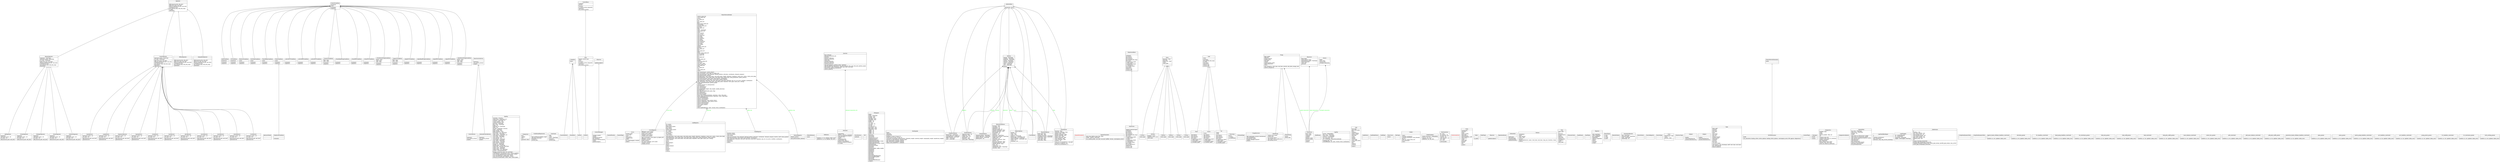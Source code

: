 digraph "classes_WNTR" {
charset="utf-8"
rankdir=BT
"0" [label="{AbsOperator|operation_enum : int\lstr_repn : str\l|diff_down(val_dict, der_dict)\loperation(val)\l}", shape="record"];
"1" [label="{AbstractModel|\l|}", shape="record"];
"2" [label="{AcosOperator|operation_enum : int\lstr_repn : str\l|diff_down(val_dict, der_dict)\loperation(val)\l}", shape="record"];
"3" [label="{AddOperator|operation\loperation_enum : int\lstr_repn : str\l|diff_down(val_dict, der_dict)\l}", shape="record"];
"4" [label="{AndCondition|backtrack\l|evaluate()\lrequires()\l}", shape="record"];
"5" [label="{AsinOperator|operation_enum : int\lstr_repn : str\l|diff_down(val_dict, der_dict)\loperation(val)\l}", shape="record"];
"6" [label="{AtanOperator|operation_enum : int\lstr_repn : str\l|diff_down(val_dict, der_dict)\loperation(val)\l}", shape="record"];
"7" [label="{BaseControlAction|\l|requires()\lrun_control_action()\ltarget()\l}", shape="record"];
"8" [label="{BinFile|averages : recarray\lchem_units : NoneType, str\lchemical : NoneType, str\lconvert_status : bool\lcreate_network : bool\lduration : NoneType\lflow_units : NoneType\lftype : str\lhydraulic_id : NoneType\lidlen : int\linp_file : NoneType, recarray\litems : NoneType\lkeep_energy : bool\lkeep_statistics : bool\llink_names : list, NoneType\lmass_units : NoneType\lnode_names : NoneType, list\lnum_links : NoneType\lnum_nodes : NoneType\lnum_periods : int\lnum_pumps : NoneType\lnum_tanks : NoneType\lnum_valves : NoneType\lpeak_energy : recarray\lpres_units : NoneType\lquality_id : NoneType\lquality_type : NoneType\lreport_file : recarray, NoneType\lreport_start : NoneType\lreport_step : NoneType\lreport_times : list, NoneType\lresults : SimulationResults\l|finalize_save(good_read, sim_warnings)\lread(filename, convergence_error, custom_handlers)\lsave_energy_line(pump_idx, pump_name, values)\lsave_ep_line(period, result_type, values)\lsave_network_desc_line(element, values)\lsetup_ep_results(times, nodes, links, result_types)\l}", shape="record"];
"9" [label="{BinaryOperator|operation : NoneType\loperation_enum : NoneType\lstr_repn : NoneType\l|diff_up(val_dict, der_dict)\ldiff_up_symbolic(val_dict, der_dict)\levaluate(val_dict)\lget_rpn(rpn_map, leaf_ndx_map)\loperands()\l}", shape="record"];
"10" [label="{Comparison|func\lsymbol\ltext\l|parse(cls, func)\l}", shape="record"];
"11" [label="{ConditionalExpression|\l|add_condition(condition, expr)\ladd_final_expr(expr)\levaluate()\lreverse_ad()\l}", shape="record"];
"12" [label="{Constraint|expr\lindex\lname : NoneType\l|evaluate()\lreverse_ad()\l}", shape="record"];
"13" [label="{ConstraintDict|\l|}", shape="record"];
"14" [label="{Control|\l|}", shape="record"];
"15" [label="{ControlAction|\l|requires()\lrun_control_action()\ltarget()\l}", shape="record"];
"16" [label="{ControlBase|condition\lpriority\l|actions()\lis_control_action_required()\lrequires()\lrun_control_action()\l}", shape="record"];
"17" [label="{ControlCondition|backtrack\lname\l|evaluate()\lrequires()\l}", shape="record"];
"18" [label="{ControlManager|\l|changes_made()\lcheck()\lderegister(control)\lget_changes()\lregister_control(control)\lreset()\lupdate(subject)\l}", shape="record"];
"19" [label="{ControlPriority|\l|}", shape="record"];
"20" [label="{ControlType|\l|}", shape="record"];
"21" [label="{CosOperator|operation_enum : int\lstr_repn : str\l|diff_down(val_dict, der_dict)\loperation(val)\l}", shape="record"];
"22" [label="{Curve|current_units\lcurve_type\lname\lnum_points\loriginal_units\lpoints\l|set_units(original, current)\ltodict()\l}", shape="record"];
"23" [label="{CurveRegistry|efficiency_curve_names\lheadloss_curve_names\lpump_curve_names\luntyped_curve_names\lvolume_curve_names\l|add_curve(name, curve_type, xy_tuples_list)\lefficiency_curves()\lheadloss_curves()\lpump_curves()\lset_curve_type(key, curve_type)\luntyped_curves()\lvolume_curves()\l}", shape="record"];
"24" [label="{DefaultPattern|name\l|}", shape="record"];
"25" [label="{Definition|\l|build(cls, m, wn, updater, index_over)\lupdate(cls, m, wn, updater, obj, attr)\l}", shape="record"];
"26" [label="{Demands|\l|append(obj)\lat(time, category, multiplier)\lbase_demand_list(category)\lcategory_list()\lclear()\lextend(iterable)\linsert(index, obj)\lpattern_list(category)\lremove_category(category)\lto_ts(obj)\l}", shape="record"];
"27" [label="{DivideOperator|operation\loperation_enum : int\lstr_repn : str\l|diff_down(val_dict, der_dict)\l}", shape="record"];
"28" [label="{DocInheritor|methods\l|}", shape="record"];
"29" [label="{EN|\l|}", shape="record"];
"30" [label="{ENepanet|ENlib\lENlib : NoneType\lErrflag : bool\lErrflag : bool\lWarnflag : bool\lWarnflag : bool\lbinfile : str\lbinfile : str\lcur_time\lcur_time : int\lerrcode\lerrcode : int\lerrcodelist : list\lfileLoaded : bool\lfileLoaded : bool\linpfile : str\linpfile : str\lrptfile : str\lrptfile : str\l|ENclose()\lENcloseH()\lENcloseQ()\lENgetcount(iCode)\lENgetflowunits()\lENgetlinkindex(sId)\lENgetlinkvalue(iIndex, iCode)\lENgetnodeindex(sId)\lENgetnodevalue(iIndex, iCode)\lENinitH(iFlag)\lENinitQ(iSaveflag)\lENnextH()\lENnextQ()\lENopen(inpfile, rptfile, binfile)\lENopenH()\lENopenQ()\lENreport()\lENrunH()\lENrunQ()\lENsaveH()\lENsavehydfile(filename)\lENsaveinpfile(inpfile)\lENsolveH()\lENsolveQ()\lENusehydfile(filename)\lisOpen()\l}", shape="record"];
"31" [label="{Earthquake|depth\lepicenter\lmagnitude\l|DTGR(M, M_min, M_max, b)\lDTGR_inv(P, M_min, M_max, b)\lcorrection_factor(pipe_characteristics, diameter_weight, material_weight, topography_weight, liquifaction_weight)\ldistance_to_epicenter(wn, element_type)\lpga_attenuation_model(R, method)\lpgv_attenuation_model(R, method)\lrepair_rate_model(PGV, C, method)\l}", shape="record"];
"32" [label="{EnergyOptions|demand_charge : NoneType\lglobal_efficiency : NoneType\lglobal_pattern : NoneType\lglobal_price : int\l|}", shape="record"];
"33" [fontcolor="red", label="{EpanetException|\l|}", shape="record"];
"34" [label="{EpanetSimulator|prep_time_before_main_loop : float\lreader : BinFile, NoneType\l|run_sim(file_prefix, save_hyd, use_hyd, hydfile, version, convergence_error)\l}", shape="record"];
"35" [label="{ExpOperator|operation_enum : int\lstr_repn : str\l|diff_down(val_dict, der_dict)\loperation(val)\l}", shape="record"];
"36" [label="{ExpressionBase|\l|evaluate()\lget_floats()\lget_leaves()\lget_params()\lget_rpn(leaf_ndx_map)\lget_vars()\lis_expression_type()\lis_float_type()\lis_parameter_type()\lis_relational()\lis_variable_type()\llast_node()\loperators()\lreverse_ad()\lreverse_sd()\l}", shape="record"];
"37" [label="{FCValve|valve_type\l|}", shape="record"];
"38" [label="{Float|\l|get_floats()\lget_leaves()\lget_params()\lget_vars()\lis_expression_type()\lis_float_type()\lis_parameter_type()\lis_variable_type()\l}", shape="record"];
"39" [label="{FlowUnits|factor\lis_metric\lis_traditional\l|}", shape="record"];
"40" [label="{FormulaType|\l|}", shape="record"];
"41" [label="{FragilityCurve|\l|add_state(name, priority, distribution)\lcdf_probability(x)\lget_priority_map()\lsample_damage_state(Pr)\lstates()\l}", shape="record"];
"42" [label="{GPValve|headloss_curve\lheadloss_curve_name\lvalve_type\l|}", shape="record"];
"43" [label="{GraphicsOptions|dimensions : NoneType\limage_filename : NoneType\lmap_filename : NoneType\loffset : NoneType\lunits : NoneType\l|}", shape="record"];
"44" [label="{HeadPump|pump_curve_name\lpump_type\l|get_design_flow()\lget_head_curve_coefficients()\lget_pump_curve()\l}", shape="record"];
"45" [label="{HydParam|\l|}", shape="record"];
"46" [label="{HydraulicOptions|accuracy : float\lcheckfreq : int\ldamplimit : int\ldemand_model : str\ldemand_multiplier : float\lemitter_exponent : float\lflowchange : int\lheaderror : int\lheadloss : str\lhydraulics : NoneType\lhydraulics_filename : NoneType\linpfile_units : str\lmaxcheck : int\lminimum_pressure : float\lpattern : str\lpressure_exponent : float\lrequired_pressure : float\lspecific_gravity : float\ltrials : int\lunbalanced : str\lunbalanced_value : NoneType\lviscosity : float\l|}", shape="record"];
"47" [label="{IfElseOperator|\l|diff_down(val_dict, der_dict)\ldiff_up(val_dict, der_dict)\ldiff_up_symbolic(val_dict, der_dict)\levaluate(val_dict)\lget_rpn(rpn_map, leaf_ndx_map)\loperands()\l}", shape="record"];
"48" [label="{InequalityOperator|\l|diff_down(val_dict, der_dict)\ldiff_up(val_dict, der_dict)\ldiff_up_symbolic(val_dict, der_dict)\levaluate(val_dict)\lget_rpn(rpn_map, leaf_ndx_map)\loperands()\l}", shape="record"];
"49" [label="{InpFile|curves : OrderedDict\lflow_units : NoneType\lmass_units : NoneType\lsections : OrderedDict\ltop_comments : list\lwn : NoneType, WaterNetworkModel\l|read(inp_files, wn)\lwrite(filename, wn, units, version, force_coordinates)\l}", shape="record"];
"50" [label="{Junction|base_demand\ldemand_timeseries_list\lelevation\lemitter_coefficient\lminimum_pressure\lnode_type\lnominal_pressure\lpressure_exponent\lrequired_pressure\l|add_demand(base, pattern_name, category)\ladd_fire_fighting_demand(wn, fire_flow_demand, fire_start, fire_end, pattern_name)\ladd_leak(wn, area, discharge_coeff, start_time, end_time)\lremove_fire_fighting_demand(wn)\lremove_leak(wn)\l}", shape="record"];
"51" [label="{Leaf|value\l|evaluate()\lget_rpn(leaf_ndx_map)\lis_leaf()\llast_node()\loperators()\lreverse_ad()\lreverse_sd()\l}", shape="record"];
"52" [label="{Link|end_node\lend_node_name\lflow\lheadloss\linitial_setting\linitial_status\llink_type\lname\lquality\lsetting\lstart_node\lstart_node_name\lstatus\ltag\lvelocity\lvertices\l|todict()\l}", shape="record"];
"53" [label="{LinkRegistry|fcv_names\lgpv_names\lhead_pump_names\lpbv_names\lpipe_names\lpower_pump_names\lprv_names\lpsv_names\lpump_names\ltcv_names\lvalve_names\l|add_pipe(name, start_node_name, end_node_name, length, diameter, roughness, minor_loss, status, check_valve_flag)\ladd_pump(name, start_node_name, end_node_name, pump_type, pump_parameter, speed, pattern)\ladd_valve(name, start_node_name, end_node_name, diameter, valve_type, minor_loss, setting)\lcheck_valves()\lfcvs()\lgpvs()\lhead_pumps()\lpbvs()\lpipes()\lpower_pumps()\lprvs()\lpsvs()\lpumps()\ltcvs()\lvalves()\l}", shape="record"];
"54" [label="{LinkStatus|\l|}", shape="record"];
"55" [label="{LinkTankStatus|\l|}", shape="record"];
"56" [label="{LinkType|\l|}", shape="record"];
"57" [label="{LogOperator|operation_enum : int\lstr_repn : str\l|diff_down(val_dict, der_dict)\loperation(val)\l}", shape="record"];
"58" [label="{MassUnits|factor\l|}", shape="record"];
"59" [label="{MixType|\l|}", shape="record"];
"60" [label="{Model|\l|cons()\levaluate_jacobian(x)\levaluate_residuals(x, num_threads)\lget_x()\lload_var_values_from_x(x)\lset_structure()\lvars()\l}", shape="record"];
"61" [label="{ModelUpdater|update_functions : OrderedDict\l|add(obj, attr, func)\lupdate(m, wn, obj, attr)\l}", shape="record"];
"62" [label="{MultiplyOperator|operation\loperation_enum : int\lstr_repn : str\l|diff_down(val_dict, der_dict)\l}", shape="record"];
"63" [label="{NegationOperator|operation_enum : int\lstr_repn : str\l|diff_down(val_dict, der_dict)\loperation(val)\l}", shape="record"];
"64" [label="{NewtonSolver|bt : bool\lbt_maxiter : int\lbt_start_iter : int\lmaxiter : int\lnum_threads : int\lrho : float\ltol : float\l|solve(model)\l}", shape="record"];
"65" [fontcolor="red", label="{NoSectionError|\l|}", shape="record"];
"66" [label="{Node|coordinates\ldemand\lhead\linitial_quality\lleak_area\lleak_demand\lleak_discharge_coeff\lleak_status\lname\lnode_type\lpressure\lquality\ltag\l|todict()\l}", shape="record"];
"67" [label="{Node|\l|is_leaf()\l}", shape="record"];
"68" [label="{NodeRegistry|junction_names\lreservoir_names\ltank_names\l|add_junction(name, base_demand, demand_pattern, elevation, coordinates, demand_category, emitter_coeff, initial_quality)\ladd_reservoir(name, base_head, head_pattern, coordinates)\ladd_tank(name, elevation, init_level, min_level, max_level, diameter, min_vol, vol_curve, overflow, coordinates)\ljunctions()\lreservoirs()\ltanks()\l}", shape="record"];
"69" [label="{NodeType|\l|}", shape="record"];
"70" [label="{Observer|\l|update(subject)\l}", shape="record"];
"71" [label="{Observer|\l|update(subject)\l}", shape="record"];
"72" [label="{OperationEnum|\l|}", shape="record"];
"73" [label="{Operator|\l|diff_down(val_dict, der_dict)\ldiff_up(val_dict, der_dict)\ldiff_up_symbolic(val_dict, der_dict)\levaluate(val_dict)\lget_rpn(rpn_map, leaf_ndx_map)\lis_leaf()\loperands()\l}", shape="record"];
"74" [label="{Options|energy : NoneType\lgraphics : NoneType\lhydraulic : NoneType\lquality : NoneType\lreaction : NoneType\lreport : NoneType\ltime : NoneType\luser : NoneType\l|todict()\l}", shape="record"];
"75" [label="{OrCondition|backtrack\l|evaluate()\lrequires()\l}", shape="record"];
"76" [label="{OrderedSet|\l|add(value)\ldiscard(value)\lunion(iterable)\lupdate(iterable)\l}", shape="record"];
"77" [label="{PBValve|valve_type\l|}", shape="record"];
"78" [label="{PRValve|valve_type\l|}", shape="record"];
"79" [label="{PSValve|valve_type\l|}", shape="record"];
"80" [label="{Param|name\l|get_floats()\lget_leaves()\lget_params()\lget_vars()\lis_expression_type()\lis_float_type()\lis_parameter_type()\lis_variable_type()\l}", shape="record"];
"81" [label="{ParamDict|\l|}", shape="record"];
"82" [label="{Pattern|multipliers\lname\ltime_options\lwrap : bool\l|at(time)\lbinary_pattern(cls, name, start_time, end_time, step_size, duration, wrap)\ltodict()\l}", shape="record"];
"83" [label="{PatternRegistry|default_pattern\l|add_pattern(name, pattern)\l}", shape="record"];
"84" [label="{Pipe|bulk_coeff\lcv\ldiameter\lfriction_factor\llength\llink_type\lminor_loss\lreaction_rate\lroughness\lstatus\lwall_coeff\l|}", shape="record"];
"85" [label="{PowerOperator|operation\loperation_enum : int\lstr_repn : str\l|diff_down(val_dict, der_dict)\l}", shape="record"];
"86" [label="{PowerPump|power\lpump_type\l|}", shape="record"];
"87" [label="{PressureUnits|\l|}", shape="record"];
"88" [label="{Pump|base_speed\lefficiency\lenergy_pattern\lenergy_price\llink_type\lsetting\lspeed_pattern_name\lspeed_timeseries\lstatus\l|add_outage(wn, start_time, end_time, priority, add_after_outage_rule)\lremove_outage(wn)\l}", shape="record"];
"89" [label="{QualParam|\l|}", shape="record"];
"90" [label="{QualType|\l|}", shape="record"];
"91" [label="{QualityOptions|chemical_name : str\ldiffusivity : float\linpfile_units : str\lparameter : str\ltolerance : float\ltrace_node : NoneType\l|}", shape="record"];
"92" [label="{ReactionOptions|bulk_coeff : float\lbulk_order : float\llimiting_potential : NoneType\lroughness_correl : NoneType\ltank_order : float\lwall_coeff : float\lwall_order : float\l|}", shape="record"];
"93" [label="{Registry|\l|add_usage(key)\lclear_usage(key)\lget_usage(key)\lorphaned()\lremove_usage(key)\ltodict()\ltolist()\lunused()\lusage()\l}", shape="record"];
"94" [label="{RelativeCondition|name\l|evaluate()\lrequires()\l}", shape="record"];
"95" [label="{ReportOptions|energy : str\llinks : bool\lnodes : bool\lpagesize : NoneType\lparam_opts : NoneType, dict\lreport_filename : NoneType\lreport_params : NoneType, dict\lstatus : str\lsummary : str\l|}", shape="record"];
"96" [label="{Reservoir|base_head\lhead_pattern_name\lhead_pattern_name : NoneType\lhead_timeseries\lnode_type\lpressure\l|}", shape="record"];
"97" [label="{ResultType|is_hyd\lis_link\lis_node\lis_qual\l|}", shape="record"];
"98" [label="{ResultsStatus|\l|}", shape="record"];
"99" [label="{Rule|epanet_control_type\lname\l|actions()\lis_control_action_required()\lrequires()\lrun_control_action()\l}", shape="record"];
"100" [label="{SignOperator|operation_enum : int\lstr_repn : str\l|diff_down(val_dict, der_dict)\loperation(val)\l}", shape="record"];
"101" [label="{SimTimeCondition|name\l|evaluate()\lrequires()\l}", shape="record"];
"102" [label="{SimulationResults|link : NoneType\lnetwork_name : NoneType\lnode : NoneType\ltimestamp : str\l|}", shape="record"];
"103" [label="{SinOperator|operation_enum : int\lstr_repn : str\l|diff_down(val_dict, der_dict)\loperation(val)\l}", shape="record"];
"104" [label="{SolverStatus|\l|}", shape="record"];
"105" [label="{Source|name\lnode_name\lsource_type\lstrength_timeseries\l|}", shape="record"];
"106" [label="{SourceRegistry|\l|}", shape="record"];
"107" [label="{SourceType|\l|}", shape="record"];
"108" [label="{State|distribution : dict\lname\lpriority : float\l|}", shape="record"];
"109" [label="{StatisticsType|\l|}", shape="record"];
"110" [label="{Subject|\l|notify()\lsubscribe(observer)\lunsubscribe(observer)\l}", shape="record"];
"111" [label="{Subject|\l|notify()\lsubscribe(observer)\lunsubscribe(observer)\l}", shape="record"];
"112" [label="{SubtractOperator|operation\loperation_enum : int\lstr_repn : str\l|diff_down(val_dict, der_dict)\l}", shape="record"];
"113" [label="{TCValve|valve_type\l|}", shape="record"];
"114" [label="{TanOperator|operation_enum : int\lstr_repn : str\l|diff_down(val_dict, der_dict)\loperation(val)\l}", shape="record"];
"115" [label="{Tank|bulk_coeff\ldiameter\lelevation\linit_level\llevel\lmax_level\lmin_level\lmin_vol\lmixing_fraction\lmixing_model\lnode_type\loverflow\lpressure\lvol_curve\lvol_curve_name\l|add_leak(wn, area, discharge_coeff, start_time, end_time)\lget_volume(level)\lremove_leak(wn)\l}", shape="record"];
"116" [label="{TankLevelCondition|\l|evaluate()\l}", shape="record"];
"117" [label="{TimeOfDayCondition|name\l|evaluate()\lrequires()\l}", shape="record"];
"118" [label="{TimeOptions|duration : float\lhydraulic_timestep : float\lpattern_start : float\lpattern_timestep : float\lquality_timestep : float\lreport_start : float\lreport_timestep : float\lrule_timestep : float\lstart_clocktime : float\lstatistic : str\l|clock_str_to_seconds(cls, s, am_pm)\lseconds_to_tuple(cls, sec)\ltime_str_to_seconds(cls, s)\l}", shape="record"];
"119" [label="{TimeSeries|base_value\lbase_value\lcategory\lpattern\lpattern_name\lpattern_name\l|at(time)\ltodict()\l}", shape="record"];
"120" [label="{UnaryOperator|operation_enum : NoneType\lstr_repn : NoneType\l|diff_up(val_dict, der_dict)\ldiff_up_symbolic(val_dict, der_dict)\levaluate(val_dict)\lget_rpn(rpn_map, leaf_ndx_map)\loperands()\loperation(val)\l}", shape="record"];
"121" [label="{UserOptions|\l|}", shape="record"];
"122" [label="{ValueCondition|name\l|evaluate()\lrequires()\l}", shape="record"];
"123" [label="{Valve|diameter : float\llink_type\lminor_loss : float\lstatus\lvalve_type\l|}", shape="record"];
"124" [label="{Var|index\lname\l|get_floats()\lget_leaves()\lget_params()\lget_vars()\lis_expression_type()\lis_float_type()\lis_parameter_type()\lis_variable_type()\l}", shape="record"];
"125" [label="{VarDict|\l|}", shape="record"];
"126" [label="{WNTRSimulator|mode\l|run_sim(solver, backup_solver, solver_options, backup_solver_options, convergence_error, HW_approx, diagnostics)\l}", shape="record"];
"127" [label="{WaterNetworkModel|control_name_list\lcurve_name_list\lcurves\lfcv_name_list\lfcvs\lgpv_name_list\lgpvs\lhead_pump_name_list\lhead_pumps\ljunction_name_list\ljunctions\llink_name_list\llinks\lname : NoneType\lnode_name_list\lnodes\lnum_controls\lnum_curves\lnum_junctions\lnum_links\lnum_nodes\lnum_patterns\lnum_pipes\lnum_pumps\lnum_reservoirs\lnum_sources\lnum_tanks\lnum_valves\loptions\lpattern_name_list\lpatterns\lpbv_name_list\lpbvs\lpipe_name_list\lpipes\lpower_pump_name_list\lpower_pumps\lprv_name_list\lprvs\lpsv_name_list\lpsvs\lpump_name_list\lpumps\lreservoir_name_list\lreservoirs\lsim_time : float\lsource_name_list\ltank_name_list\ltanks\ltcv_name_list\ltcvs\lvalve_name_list\lvalves\l|add_control(name, control_object)\ladd_curve(name, curve_type, xy_tuples_list)\ladd_junction(name, base_demand, demand_pattern, elevation, coordinates, demand_category)\ladd_pattern(name, pattern)\ladd_pipe(name, start_node_name, end_node_name, length, diameter, roughness, minor_loss, status, check_valve_flag)\ladd_pump(name, start_node_name, end_node_name, pump_type, pump_parameter, speed, pattern)\ladd_reservoir(name, base_head, head_pattern, coordinates)\ladd_source(name, node_name, source_type, quality, pattern)\ladd_tank(name, elevation, init_level, min_level, max_level, diameter, min_vol, vol_curve, overflow, coordinates)\ladd_valve(name, start_node_name, end_node_name, diameter, valve_type, minor_loss, setting)\lassign_demand(demand, pattern_prefix)\lcontrols()\lconvert_controls_to_rules(priority)\ldescribe(level)\lget_control(name)\lget_curve(name)\lget_graph(node_weight, link_weight, modify_direction)\lget_link(name)\lget_links_for_node(node_name, flag)\lget_node(name)\lget_pattern(name)\lget_source(name)\lquery_link_attribute(attribute, operation, value, link_type)\lquery_node_attribute(attribute, operation, value, node_type)\lread_inpfile(filename)\lremove_control(name)\lremove_curve(name)\lremove_link(name, with_control, force)\lremove_node(name, with_control, force)\lremove_pattern(name)\lremove_source(name)\lreset_initial_values()\lsources()\ltodict()\lwrite_inpfile(filename, units, version, force_coordinates)\l}", shape="record"];
"128" [label="{WaterNetworkSimulator|mode\l|}", shape="record"];
"129" [label="{_ActiveFCVCondition|\l|evaluate()\lrequires()\l}", shape="record"];
"130" [label="{_ActivePRVCondition|\l|evaluate()\lrequires()\l}", shape="record"];
"131" [label="{_ActivePSVCondition|\l|evaluate()\lrequires()\l}", shape="record"];
"132" [label="{_CloseCVCondition|Htol : float\lQtol : float\l|evaluate()\lrequires()\l}", shape="record"];
"133" [label="{_CloseHeadPumpCondition|\l|evaluate()\lrequires()\l}", shape="record"];
"134" [label="{_ClosePRVCondition|\l|evaluate()\lrequires()\l}", shape="record"];
"135" [label="{_ClosePSVCondition|\l|evaluate()\lrequires()\l}", shape="record"];
"136" [label="{_ClosePowerPumpCondition|Hmax : float\lHtol : float\lQtol : float\l|evaluate()\lrequires()\l}", shape="record"];
"137" [label="{_ControlType|\l|}", shape="record"];
"138" [label="{_DenseJac|model\l|eval(x)\l}", shape="record"];
"139" [label="{_Diagnostics|enabled : bool\lmode\lmodel\ltime_to_enable : float, int\lwn\l|compare_link_sol()\lcompare_link_status_to_solution()\ldisplay_residuals()\lget_command()\lload_solution_from_json()\lrun(last_step, next_step)\lstore_var_values_in_network()\l}", shape="record"];
"140" [label="{_DiagnosticsOptions|\l|}", shape="record"];
"141" [label="{_EpanetRule|inp_units : NoneType\lmass_units : NoneType\lpriority : int\lruleID\l|add_action_on_false(action, prefix)\ladd_action_on_true(action, prefix)\ladd_control_condition(condition, prefix)\ladd_else(clause)\ladd_if(clause)\ladd_then(clause)\lfrom_if_then_else(control)\lgenerate_control(model)\lset_priority(priority)\l}", shape="record"];
"142" [label="{_InpFileDifferHelper|f\l|contains_section(sec)\lget_section(sec)\liter(start, stop, skip_section_headings)\l}", shape="record"];
"143" [label="{_InternalControlAction|\l|requires()\lrun_control_action()\ltarget()\l}", shape="record"];
"144" [label="{_LogWrapper|ch : StreamHandler\lfh : FileHandler\linitialized : NoneType\llogger : RootLogger, NoneType\l|}", shape="record"];
"145" [label="{_NodeDict|name\l|}", shape="record"];
"146" [label="{_OpenCVCondition|Htol : float\lQtol : float\l|evaluate()\lrequires()\l}", shape="record"];
"147" [label="{_OpenFCVCondition|\l|evaluate()\lrequires()\l}", shape="record"];
"148" [label="{_OpenHeadPumpCondition|\l|evaluate()\lrequires()\l}", shape="record"];
"149" [label="{_OpenPRVCondition|\l|evaluate()\lrequires()\l}", shape="record"];
"150" [label="{_OpenPSVCondition|\l|evaluate()\lrequires()\l}", shape="record"];
"151" [label="{_OpenPowerPumpCondition|Hmax : float\lHtol : float\lQtol : float\l|evaluate()\lrequires()\l}", shape="record"];
"152" [label="{_OptionsBase|\l|factory(cls, val)\l}", shape="record"];
"153" [label="{_Skeletonize|G\lheadloss : dict\ljunc_with_controls : list\lnum_branch_trim : int\lnum_parallel_merge : int\lnum_series_merge : int\lpipe_with_controls : list\lskeleton_map : dict\lwn\l|branch_trim(pipe_threshold)\lparallel_pipe_merge(pipe_threshold)\lrun(pipe_threshold, branch_trim, series_pipe_merge, parallel_pipe_merge, max_cycles)\lseries_pipe_merge(pipe_threshold)\l}", shape="record"];
"154" [label="{_SwigNonDynamicMeta|\l|}", shape="record"];
"155" [label="{_SwigNonDynamicMeta|\l|}", shape="record"];
"156" [label="{approx_hazen_williams_headloss_constraint|\l|build(cls, m, wn, updater, index_over)\l}", shape="record"];
"157" [label="{elevation_param|\l|build(cls, m, wn, updater, index_over)\l}", shape="record"];
"158" [label="{expression|\l|append_operator(oper)\levaluate()\lget_floats()\lget_leaves()\lget_params()\lget_rpn(leaf_ndx_map)\lget_vars()\lis_expression_type()\lis_float_type()\lis_leaf()\lis_parameter_type()\lis_relational()\lis_variable_type()\llast_node()\llist_of_operators()\loperators()\lreverse_ad()\lreverse_sd()\l}", shape="record"];
"159" [label="{fcv_headloss_constraint|\l|build(cls, m, wn, updater, index_over)\l}", shape="record"];
"160" [label="{head_pump_headloss_constraint|\l|build(cls, m, wn, updater, index_over)\l}", shape="record"];
"161" [label="{hw_resistance_param|\l|build(cls, m, wn, updater, index_over)\l}", shape="record"];
"162" [label="{leak_area_param|\l|build(cls, m, wn, updater, index_over)\l}", shape="record"];
"163" [label="{leak_coeff_param|\l|build(cls, m, wn, updater, index_over)\l}", shape="record"];
"164" [label="{leak_constraint|\l|build(cls, m, wn, updater, index_over)\l}", shape="record"];
"165" [label="{leak_poly_coeffs_param|\l|build(cls, m, wn, updater, index_over)\l}", shape="record"];
"166" [label="{mass_balance_constraint|\l|build(cls, m, wn, updater, index_over)\l}", shape="record"];
"167" [label="{minor_loss_param|\l|build(cls, m, wn, updater, index_over)\l}", shape="record"];
"168" [label="{pdd_constraint|\l|build(cls, m, wn, updater, index_over)\l}", shape="record"];
"169" [label="{pdd_mass_balance_constraint|\l|build(cls, m, wn, updater, index_over)\l}", shape="record"];
"170" [label="{pdd_poly_coeffs_param|\l|build(cls, m, wn, updater, index_over)\l}", shape="record"];
"171" [label="{piecewise_hazen_williams_headloss_constraint|\l|build(cls, m, wn, updater, index_over)\l}", shape="record"];
"172" [label="{pmin_param|\l|build(cls, m, wn, updater, index_over)\l}", shape="record"];
"173" [label="{pnom_param|\l|build(cls, m, wn, updater, index_over)\l}", shape="record"];
"174" [label="{power_pump_headloss_constraint|\l|build(cls, m, wn, updater, index_over)\l}", shape="record"];
"175" [label="{prv_headloss_constraint|\l|build(cls, m, wn, updater, index_over)\l}", shape="record"];
"176" [label="{psv_headloss_constraint|\l|build(cls, m, wn, updater, index_over)\l}", shape="record"];
"177" [label="{pump_power_param|\l|build(cls, m, wn, updater, index_over)\l}", shape="record"];
"178" [label="{tcv_headloss_constraint|\l|build(cls, m, wn, updater, index_over)\l}", shape="record"];
"179" [label="{tcv_resistance_param|\l|build(cls, m, wn, updater, index_over)\l}", shape="record"];
"180" [label="{valve_setting_param|\l|build(cls, m, wn, updater, index_over)\l}", shape="record"];
"0" -> "120" [arrowhead="empty", arrowtail="none"];
"2" -> "120" [arrowhead="empty", arrowtail="none"];
"3" -> "9" [arrowhead="empty", arrowtail="none"];
"4" -> "17" [arrowhead="empty", arrowtail="none"];
"5" -> "120" [arrowhead="empty", arrowtail="none"];
"6" -> "120" [arrowhead="empty", arrowtail="none"];
"9" -> "73" [arrowhead="empty", arrowtail="none"];
"13" -> "145" [arrowhead="empty", arrowtail="none"];
"14" -> "99" [arrowhead="empty", arrowtail="none"];
"15" -> "7" [arrowhead="empty", arrowtail="none"];
"18" -> "71" [arrowhead="empty", arrowtail="none"];
"21" -> "120" [arrowhead="empty", arrowtail="none"];
"27" -> "9" [arrowhead="empty", arrowtail="none"];
"32" -> "152" [arrowhead="empty", arrowtail="none"];
"35" -> "120" [arrowhead="empty", arrowtail="none"];
"37" -> "123" [arrowhead="empty", arrowtail="none"];
"38" -> "51" [arrowhead="empty", arrowtail="none"];
"42" -> "123" [arrowhead="empty", arrowtail="none"];
"43" -> "152" [arrowhead="empty", arrowtail="none"];
"44" -> "88" [arrowhead="empty", arrowtail="none"];
"46" -> "152" [arrowhead="empty", arrowtail="none"];
"47" -> "73" [arrowhead="empty", arrowtail="none"];
"48" -> "73" [arrowhead="empty", arrowtail="none"];
"57" -> "120" [arrowhead="empty", arrowtail="none"];
"62" -> "9" [arrowhead="empty", arrowtail="none"];
"63" -> "120" [arrowhead="empty", arrowtail="none"];
"74" -> "152" [arrowhead="empty", arrowtail="none"];
"75" -> "17" [arrowhead="empty", arrowtail="none"];
"77" -> "123" [arrowhead="empty", arrowtail="none"];
"78" -> "123" [arrowhead="empty", arrowtail="none"];
"79" -> "123" [arrowhead="empty", arrowtail="none"];
"80" -> "51" [arrowhead="empty", arrowtail="none"];
"81" -> "145" [arrowhead="empty", arrowtail="none"];
"85" -> "9" [arrowhead="empty", arrowtail="none"];
"86" -> "88" [arrowhead="empty", arrowtail="none"];
"91" -> "152" [arrowhead="empty", arrowtail="none"];
"92" -> "152" [arrowhead="empty", arrowtail="none"];
"94" -> "17" [arrowhead="empty", arrowtail="none"];
"95" -> "152" [arrowhead="empty", arrowtail="none"];
"99" -> "16" [arrowhead="empty", arrowtail="none"];
"100" -> "120" [arrowhead="empty", arrowtail="none"];
"101" -> "17" [arrowhead="empty", arrowtail="none"];
"103" -> "120" [arrowhead="empty", arrowtail="none"];
"112" -> "9" [arrowhead="empty", arrowtail="none"];
"113" -> "123" [arrowhead="empty", arrowtail="none"];
"114" -> "120" [arrowhead="empty", arrowtail="none"];
"116" -> "122" [arrowhead="empty", arrowtail="none"];
"117" -> "17" [arrowhead="empty", arrowtail="none"];
"118" -> "152" [arrowhead="empty", arrowtail="none"];
"120" -> "73" [arrowhead="empty", arrowtail="none"];
"121" -> "152" [arrowhead="empty", arrowtail="none"];
"122" -> "17" [arrowhead="empty", arrowtail="none"];
"124" -> "51" [arrowhead="empty", arrowtail="none"];
"125" -> "145" [arrowhead="empty", arrowtail="none"];
"126" -> "128" [arrowhead="empty", arrowtail="none"];
"129" -> "17" [arrowhead="empty", arrowtail="none"];
"130" -> "17" [arrowhead="empty", arrowtail="none"];
"131" -> "17" [arrowhead="empty", arrowtail="none"];
"132" -> "17" [arrowhead="empty", arrowtail="none"];
"133" -> "17" [arrowhead="empty", arrowtail="none"];
"134" -> "17" [arrowhead="empty", arrowtail="none"];
"135" -> "17" [arrowhead="empty", arrowtail="none"];
"136" -> "17" [arrowhead="empty", arrowtail="none"];
"143" -> "7" [arrowhead="empty", arrowtail="none"];
"146" -> "17" [arrowhead="empty", arrowtail="none"];
"147" -> "17" [arrowhead="empty", arrowtail="none"];
"148" -> "17" [arrowhead="empty", arrowtail="none"];
"149" -> "17" [arrowhead="empty", arrowtail="none"];
"150" -> "17" [arrowhead="empty", arrowtail="none"];
"151" -> "17" [arrowhead="empty", arrowtail="none"];
"158" -> "36" [arrowhead="empty", arrowtail="none"];
"23" -> "127" [arrowhead="diamond", arrowtail="none", fontcolor="green", label="_curve_reg", style="solid"];
"26" -> "50" [arrowhead="diamond", arrowtail="none", fontcolor="green", label="_demand_timeseries_list", style="solid"];
"32" -> "74" [arrowhead="diamond", arrowtail="none", fontcolor="green", label="energy", style="solid"];
"43" -> "74" [arrowhead="diamond", arrowtail="none", fontcolor="green", label="graphics", style="solid"];
"46" -> "74" [arrowhead="diamond", arrowtail="none", fontcolor="green", label="hydraulic", style="solid"];
"53" -> "127" [arrowhead="diamond", arrowtail="none", fontcolor="green", label="_link_reg", style="solid"];
"68" -> "127" [arrowhead="diamond", arrowtail="none", fontcolor="green", label="_node_reg", style="solid"];
"83" -> "127" [arrowhead="diamond", arrowtail="none", fontcolor="green", label="_pattern_reg", style="solid"];
"91" -> "74" [arrowhead="diamond", arrowtail="none", fontcolor="green", label="quality", style="solid"];
"92" -> "74" [arrowhead="diamond", arrowtail="none", fontcolor="green", label="reaction", style="solid"];
"95" -> "74" [arrowhead="diamond", arrowtail="none", fontcolor="green", label="report", style="solid"];
"118" -> "74" [arrowhead="diamond", arrowtail="none", fontcolor="green", label="time", style="solid"];
"119" -> "88" [arrowhead="diamond", arrowtail="none", fontcolor="green", label="_speed_timeseries", style="solid"];
"119" -> "96" [arrowhead="diamond", arrowtail="none", fontcolor="green", label="_head_timeseries", style="solid"];
"119" -> "105" [arrowhead="diamond", arrowtail="none", fontcolor="green", label="_strength_timeseries", style="solid"];
"121" -> "74" [arrowhead="diamond", arrowtail="none", fontcolor="green", label="user", style="solid"];
}
